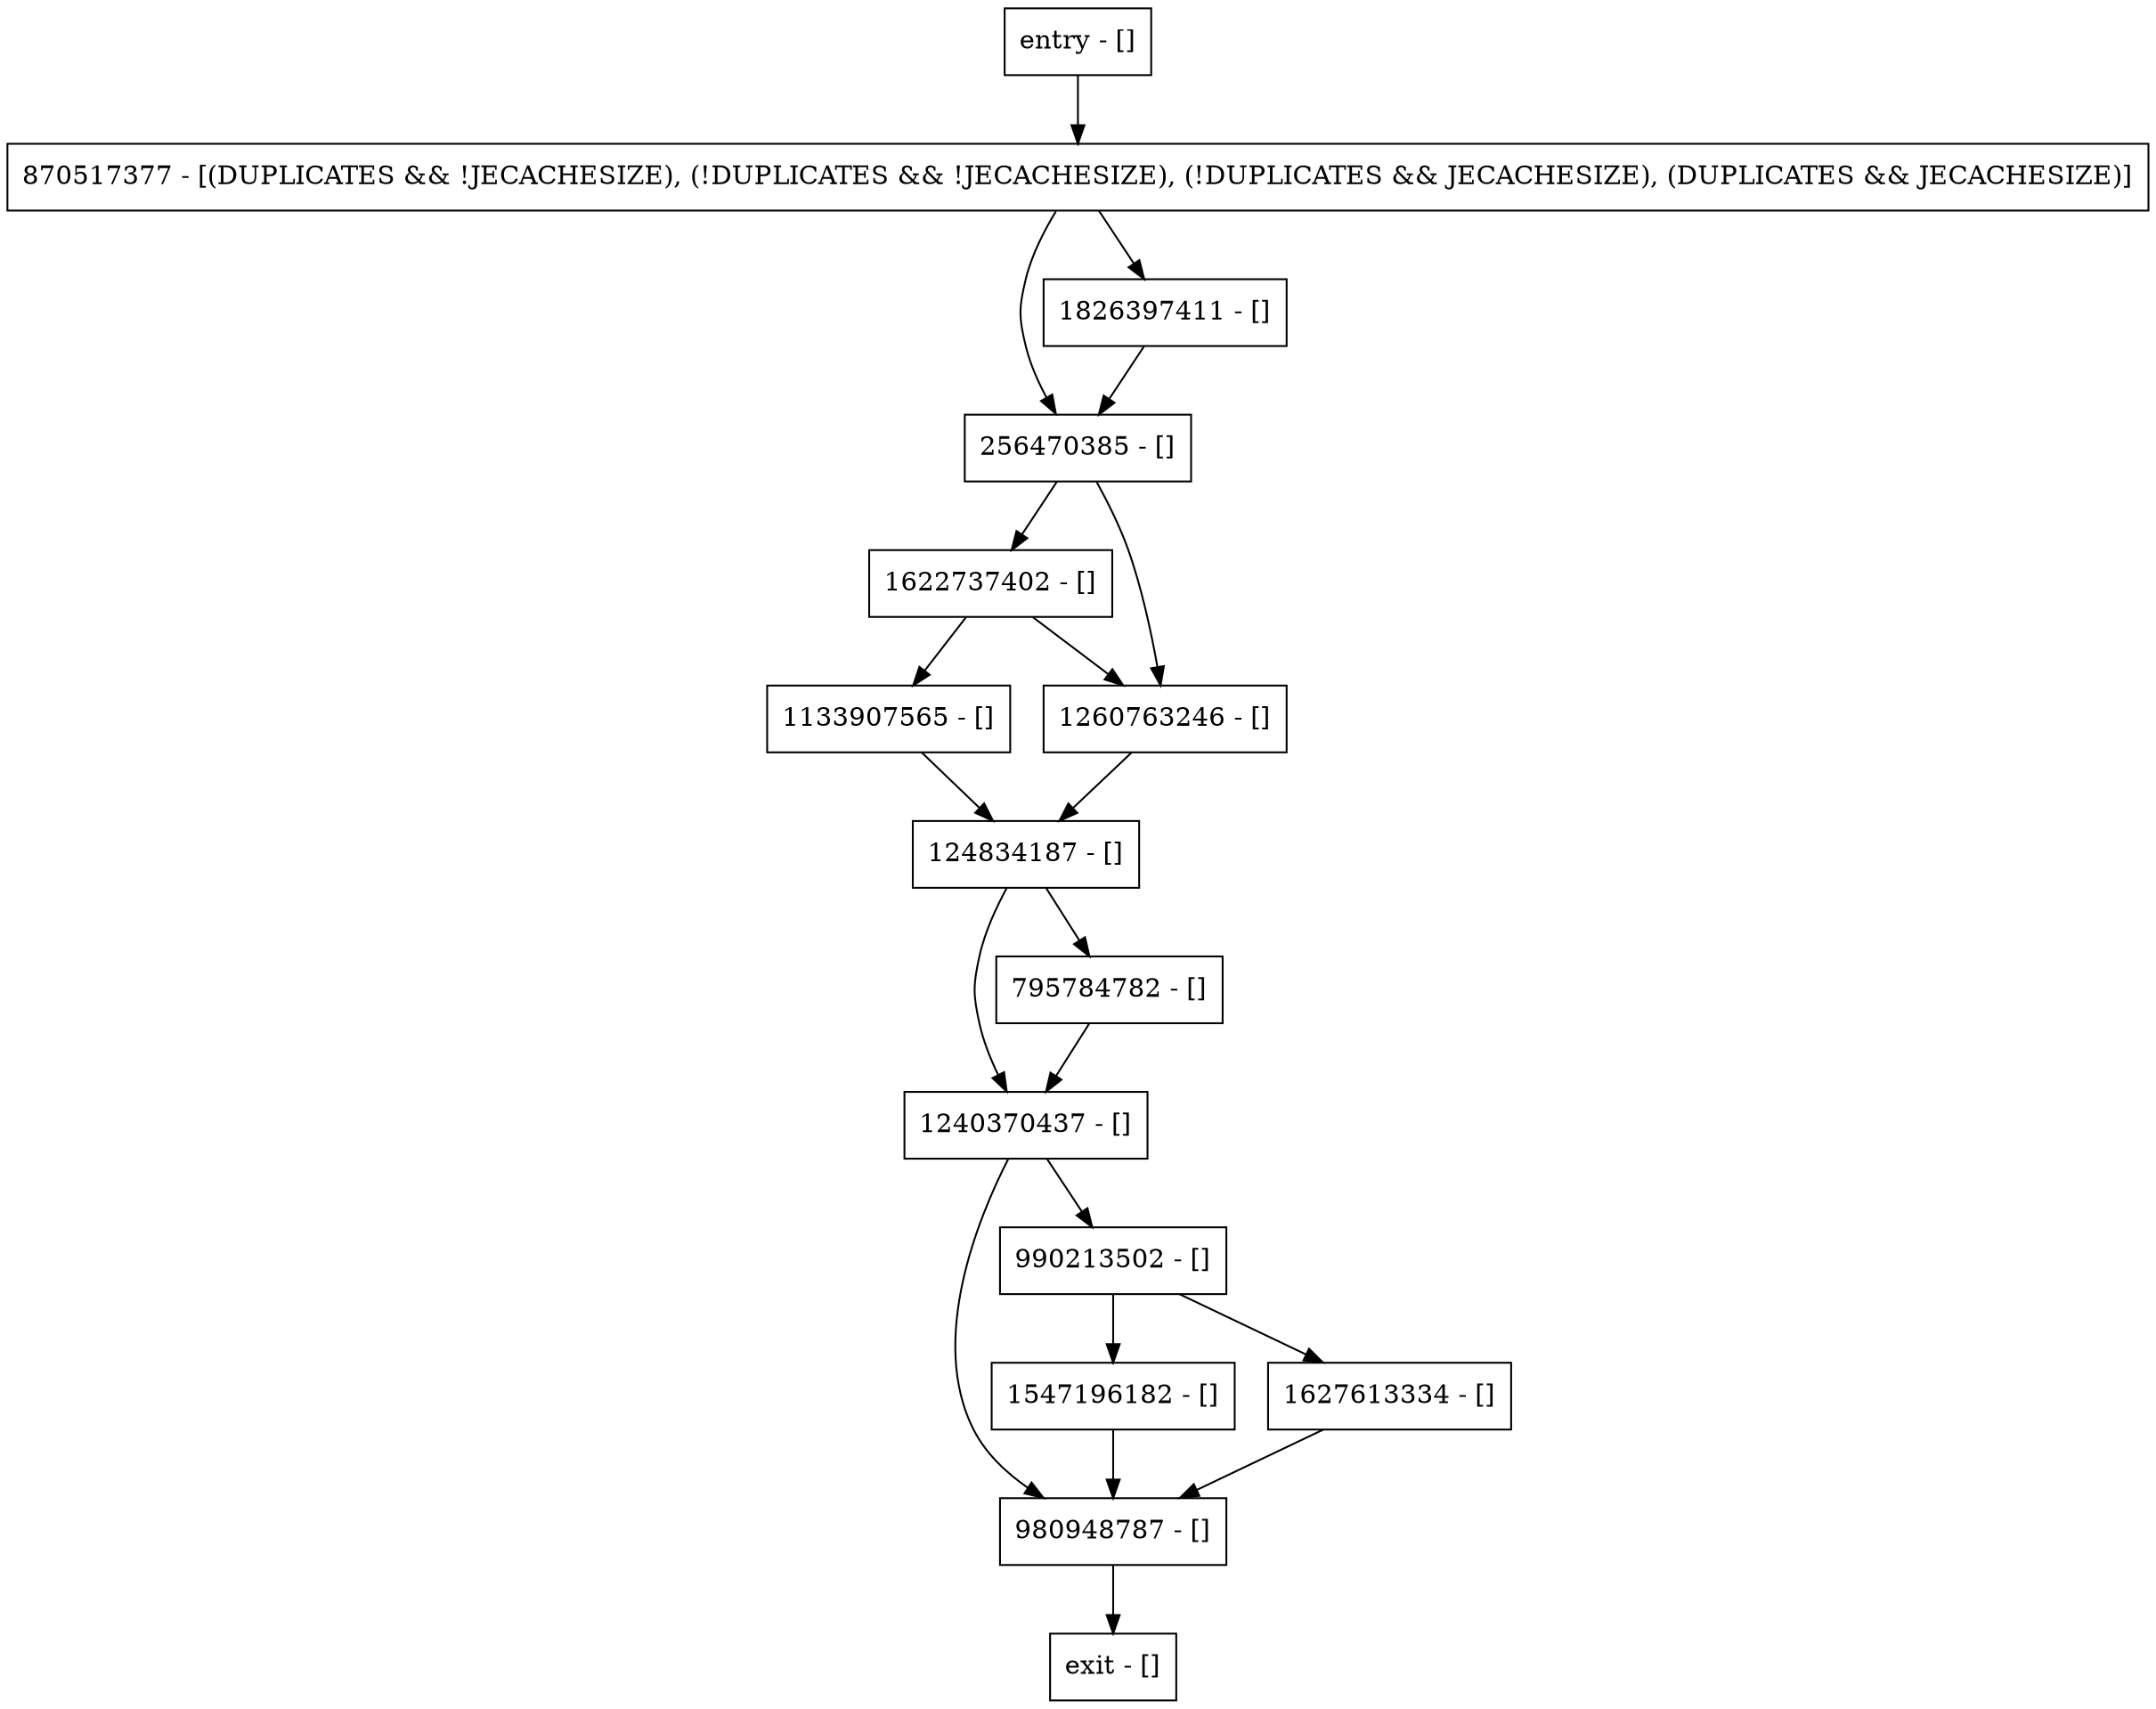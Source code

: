 digraph setConfigProperties {
node [shape=record];
1547196182 [label="1547196182 - []"];
124834187 [label="124834187 - []"];
870517377 [label="870517377 - [(DUPLICATES && !JECACHESIZE), (!DUPLICATES && !JECACHESIZE), (!DUPLICATES && JECACHESIZE), (DUPLICATES && JECACHESIZE)]"];
980948787 [label="980948787 - []"];
256470385 [label="256470385 - []"];
1133907565 [label="1133907565 - []"];
1240370437 [label="1240370437 - []"];
entry [label="entry - []"];
exit [label="exit - []"];
1622737402 [label="1622737402 - []"];
990213502 [label="990213502 - []"];
1826397411 [label="1826397411 - []"];
795784782 [label="795784782 - []"];
1260763246 [label="1260763246 - []"];
1627613334 [label="1627613334 - []"];
entry;
exit;
1547196182 -> 980948787;
124834187 -> 1240370437;
124834187 -> 795784782;
870517377 -> 256470385;
870517377 -> 1826397411;
980948787 -> exit;
256470385 -> 1622737402;
256470385 -> 1260763246;
1133907565 -> 124834187;
1240370437 -> 990213502;
1240370437 -> 980948787;
entry -> 870517377;
1622737402 -> 1133907565;
1622737402 -> 1260763246;
990213502 -> 1547196182;
990213502 -> 1627613334;
1826397411 -> 256470385;
795784782 -> 1240370437;
1260763246 -> 124834187;
1627613334 -> 980948787;
}
